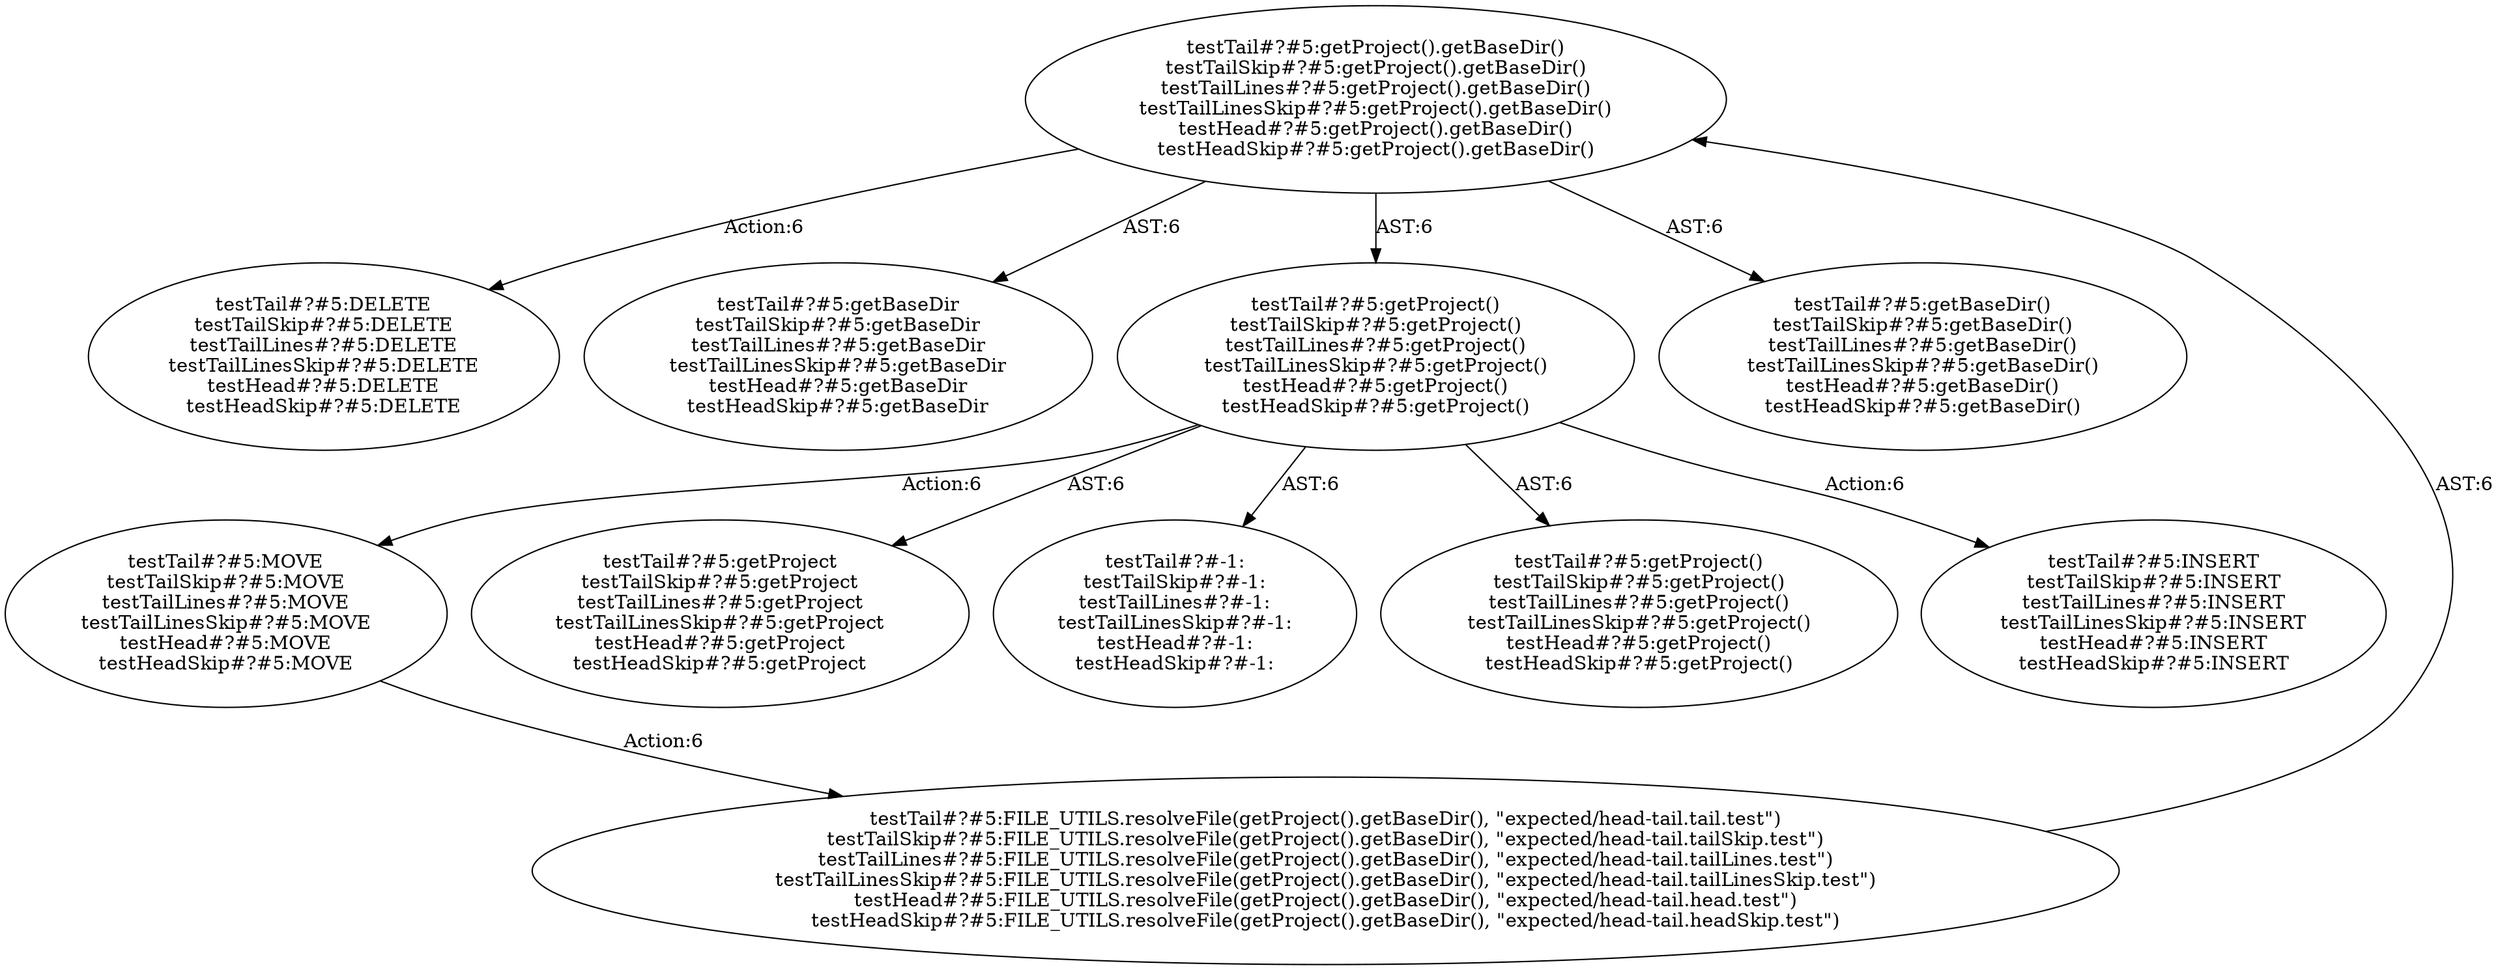 digraph "Pattern" {
0 [label="testTail#?#5:DELETE
testTailSkip#?#5:DELETE
testTailLines#?#5:DELETE
testTailLinesSkip#?#5:DELETE
testHead#?#5:DELETE
testHeadSkip#?#5:DELETE" shape=ellipse]
1 [label="testTail#?#5:getProject().getBaseDir()
testTailSkip#?#5:getProject().getBaseDir()
testTailLines#?#5:getProject().getBaseDir()
testTailLinesSkip#?#5:getProject().getBaseDir()
testHead#?#5:getProject().getBaseDir()
testHeadSkip#?#5:getProject().getBaseDir()" shape=ellipse]
2 [label="testTail#?#5:FILE_UTILS.resolveFile(getProject().getBaseDir(), \"expected/head-tail.tail.test\")
testTailSkip#?#5:FILE_UTILS.resolveFile(getProject().getBaseDir(), \"expected/head-tail.tailSkip.test\")
testTailLines#?#5:FILE_UTILS.resolveFile(getProject().getBaseDir(), \"expected/head-tail.tailLines.test\")
testTailLinesSkip#?#5:FILE_UTILS.resolveFile(getProject().getBaseDir(), \"expected/head-tail.tailLinesSkip.test\")
testHead#?#5:FILE_UTILS.resolveFile(getProject().getBaseDir(), \"expected/head-tail.head.test\")
testHeadSkip#?#5:FILE_UTILS.resolveFile(getProject().getBaseDir(), \"expected/head-tail.headSkip.test\")" shape=ellipse]
3 [label="testTail#?#5:MOVE
testTailSkip#?#5:MOVE
testTailLines#?#5:MOVE
testTailLinesSkip#?#5:MOVE
testHead#?#5:MOVE
testHeadSkip#?#5:MOVE" shape=ellipse]
4 [label="testTail#?#5:getBaseDir
testTailSkip#?#5:getBaseDir
testTailLines#?#5:getBaseDir
testTailLinesSkip#?#5:getBaseDir
testHead#?#5:getBaseDir
testHeadSkip#?#5:getBaseDir" shape=ellipse]
5 [label="testTail#?#5:getProject()
testTailSkip#?#5:getProject()
testTailLines#?#5:getProject()
testTailLinesSkip#?#5:getProject()
testHead#?#5:getProject()
testHeadSkip#?#5:getProject()" shape=ellipse]
6 [label="testTail#?#5:getProject
testTailSkip#?#5:getProject
testTailLines#?#5:getProject
testTailLinesSkip#?#5:getProject
testHead#?#5:getProject
testHeadSkip#?#5:getProject" shape=ellipse]
7 [label="testTail#?#-1:
testTailSkip#?#-1:
testTailLines#?#-1:
testTailLinesSkip#?#-1:
testHead#?#-1:
testHeadSkip#?#-1:" shape=ellipse]
8 [label="testTail#?#5:getProject()
testTailSkip#?#5:getProject()
testTailLines#?#5:getProject()
testTailLinesSkip#?#5:getProject()
testHead#?#5:getProject()
testHeadSkip#?#5:getProject()" shape=ellipse]
9 [label="testTail#?#5:INSERT
testTailSkip#?#5:INSERT
testTailLines#?#5:INSERT
testTailLinesSkip#?#5:INSERT
testHead#?#5:INSERT
testHeadSkip#?#5:INSERT" shape=ellipse]
10 [label="testTail#?#5:getBaseDir()
testTailSkip#?#5:getBaseDir()
testTailLines#?#5:getBaseDir()
testTailLinesSkip#?#5:getBaseDir()
testHead#?#5:getBaseDir()
testHeadSkip#?#5:getBaseDir()" shape=ellipse]
1 -> 0 [label="Action:6"];
1 -> 4 [label="AST:6"];
1 -> 5 [label="AST:6"];
1 -> 10 [label="AST:6"];
2 -> 1 [label="AST:6"];
3 -> 2 [label="Action:6"];
5 -> 3 [label="Action:6"];
5 -> 6 [label="AST:6"];
5 -> 7 [label="AST:6"];
5 -> 8 [label="AST:6"];
5 -> 9 [label="Action:6"];
}